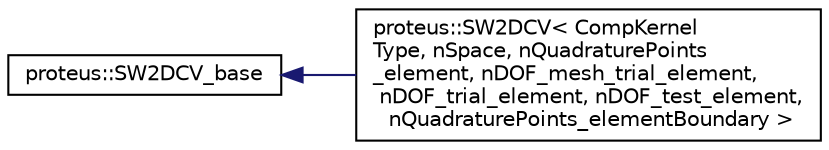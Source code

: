 digraph "Graphical Class Hierarchy"
{
 // LATEX_PDF_SIZE
  edge [fontname="Helvetica",fontsize="10",labelfontname="Helvetica",labelfontsize="10"];
  node [fontname="Helvetica",fontsize="10",shape=record];
  rankdir="LR";
  Node0 [label="proteus::SW2DCV_base",height=0.2,width=0.4,color="black", fillcolor="white", style="filled",URL="$dd/d18/classproteus_1_1SW2DCV__base.html",tooltip=" "];
  Node0 -> Node1 [dir="back",color="midnightblue",fontsize="10",style="solid",fontname="Helvetica"];
  Node1 [label="proteus::SW2DCV\< CompKernel\lType, nSpace, nQuadraturePoints\l_element, nDOF_mesh_trial_element,\l nDOF_trial_element, nDOF_test_element,\l nQuadraturePoints_elementBoundary \>",height=0.2,width=0.4,color="black", fillcolor="white", style="filled",URL="$db/d49/classproteus_1_1SW2DCV.html",tooltip=" "];
}
